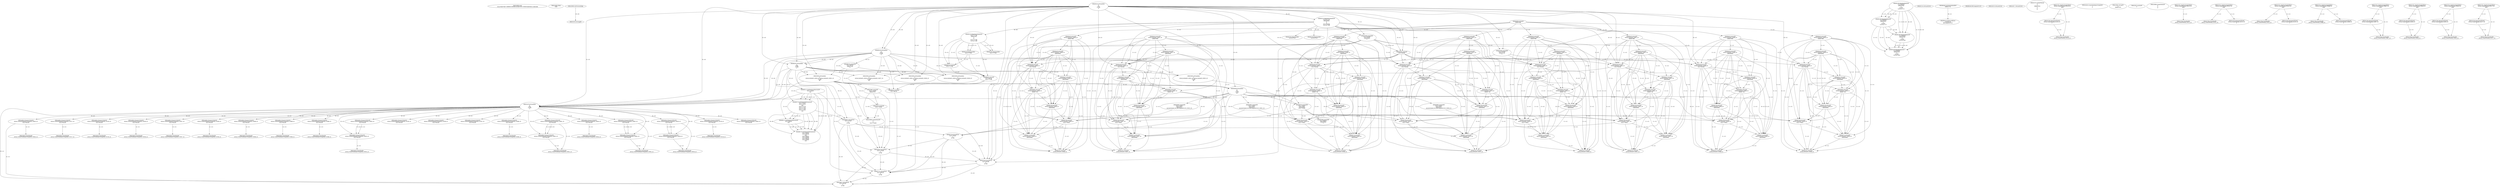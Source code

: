// Global SCDG with merge call
digraph {
	0 [label="268454688.main
525a7094076dc7ccffe9d315859d5ca54a9c19511500e81dafc640cc14462569"]
	1 [label="268454699.Sleep
1000"]
	2 [label="268450908.GetProcessHeap
"]
	3 [label="268465424.VirtualAlloc
0
128
12288
4"]
	4 [label="268465190.RegOpenKeyExW
2147483650
268501000
0
131097
2147417172"]
	5 [label="268465223.RegQueryValueExW
2147417376
268500984
0
0
3221762048
2147417188"]
	3 -> 5 [label="(0-->5)"]
	6 [label="268465254.GetLastError
"]
	7 [label="268465263.RegCloseKey
2147417376"]
	5 -> 7 [label="(1-->1)"]
	8 [label="268465489.wsprintfW
3221762048
268500964
0"]
	3 -> 8 [label="(0-->1)"]
	5 -> 8 [label="(5-->1)"]
	9 [label="268466183.VirtualAlloc
0
1024
12288
4"]
	3 -> 9 [label="(3-->3)"]
	3 -> 9 [label="(4-->4)"]
	10 [label="268466202.VirtualAlloc
0
3596
12288
4"]
	3 -> 10 [label="(3-->3)"]
	9 -> 10 [label="(3-->3)"]
	3 -> 10 [label="(4-->4)"]
	9 -> 10 [label="(4-->4)"]
	11 [label="268466212.GetWindowsDirectoryW
3221770240
256"]
	10 -> 11 [label="(0-->1)"]
	12 [label="268466270.GetVolumeInformationW
3221770240
3221770752
256
3221771776
3221771784
3221771780
3221771264
256"]
	10 -> 12 [label="(0-->1)"]
	11 -> 12 [label="(1-->1)"]
	11 -> 12 [label="(2-->3)"]
	11 -> 12 [label="(2-->8)"]
	13 [label="268465190.RegOpenKeyExW
2147483650
268501632
0
131097
2147417172"]
	4 -> 13 [label="(1-->1)"]
	4 -> 13 [label="(4-->4)"]
	4 -> 13 [label="(5-->5)"]
	14 [label="268465223.RegQueryValueExW
3221771788
268501592
0
0
3221771788
2147417188"]
	5 -> 14 [label="(6-->6)"]
	15 [label="268465239.RegCloseKey
3221771788"]
	14 -> 15 [label="(1-->1)"]
	14 -> 15 [label="(5-->1)"]
	16 [label="268466320.lstrlenW
3221771788"]
	14 -> 16 [label="(1-->1)"]
	14 -> 16 [label="(5-->1)"]
	15 -> 16 [label="(1-->1)"]
	17 [label="268466376.wsprintfW
3221766144
268501204
0"]
	9 -> 17 [label="(0-->1)"]
	18 [label="268466397.lstrcatW
3221766144
3221771788"]
	9 -> 18 [label="(0-->1)"]
	17 -> 18 [label="(1-->1)"]
	14 -> 18 [label="(1-->2)"]
	14 -> 18 [label="(5-->2)"]
	15 -> 18 [label="(1-->2)"]
	16 -> 18 [label="(1-->2)"]
	19 [label="268466409.GetModuleHandleW
268501752"]
	20 [label="268466416.GetProcAddress
270536744
RtlComputeCrc32"]
	19 -> 20 [label="(0-->1)"]
	21 [label="268466432.lstrlenW
3221766144"]
	9 -> 21 [label="(0-->1)"]
	17 -> 21 [label="(1-->1)"]
	18 -> 21 [label="(1-->1)"]
	22 [label="268466449.RtlComputeCrc32
"]
	23 [label="268466481.VirtualFree
3221770240
0
32768"]
	10 -> 23 [label="(0-->1)"]
	11 -> 23 [label="(1-->1)"]
	12 -> 23 [label="(1-->1)"]
	24 [label="268464882.lstrlenW
3221762048"]
	3 -> 24 [label="(0-->1)"]
	5 -> 24 [label="(5-->1)"]
	8 -> 24 [label="(1-->1)"]
	25 [label="268464893.lstrlenW
268497860"]
	26 [label="268453932.VirtualAlloc
0
retval_lstrlenW_32833_32_retval_lstrlenW_32831_32
12288
64"]
	3 -> 26 [label="(3-->3)"]
	9 -> 26 [label="(3-->3)"]
	10 -> 26 [label="(3-->3)"]
	27 [label="268453967.lstrcpyW
3221774336
268497976"]
	26 -> 27 [label="(0-->1)"]
	28 [label="268453974.lstrlenW
3221774336"]
	26 -> 28 [label="(0-->1)"]
	27 -> 28 [label="(1-->1)"]
	29 [label="268464425.lstrcatW
retval_lstrlenW_32851_32
268497860"]
	25 -> 29 [label="(1-->2)"]
	30 [label="268464433.lstrcatW
retval_lstrlenW_32851_32
268500944"]
	29 -> 30 [label="(1-->1)"]
	31 [label="268464439.lstrcatW
retval_lstrlenW_32851_32
3221762048"]
	29 -> 31 [label="(1-->1)"]
	30 -> 31 [label="(1-->1)"]
	3 -> 31 [label="(0-->2)"]
	5 -> 31 [label="(5-->2)"]
	8 -> 31 [label="(1-->2)"]
	24 -> 31 [label="(1-->2)"]
	32 [label="268464447.lstrcatW
retval_lstrlenW_32851_32
268500948"]
	29 -> 32 [label="(1-->1)"]
	30 -> 32 [label="(1-->1)"]
	31 -> 32 [label="(1-->1)"]
	33 [label="268464636.VirtualAlloc
0
66
12288
64"]
	3 -> 33 [label="(3-->3)"]
	9 -> 33 [label="(3-->3)"]
	10 -> 33 [label="(3-->3)"]
	26 -> 33 [label="(3-->3)"]
	26 -> 33 [label="(4-->4)"]
	34 [label="268464662.wsprintfW
3221778432
268500952
unconstrained_ret_RtlComputeCrc32_32821_32"]
	33 -> 34 [label="(0-->1)"]
	35 [label="268464692.lstrcatW
retval_lstrlenW_32851_32
268497764"]
	29 -> 35 [label="(1-->1)"]
	30 -> 35 [label="(1-->1)"]
	31 -> 35 [label="(1-->1)"]
	32 -> 35 [label="(1-->1)"]
	36 [label="268464700.lstrcatW
retval_lstrlenW_32851_32
268500944"]
	29 -> 36 [label="(1-->1)"]
	30 -> 36 [label="(1-->1)"]
	31 -> 36 [label="(1-->1)"]
	32 -> 36 [label="(1-->1)"]
	35 -> 36 [label="(1-->1)"]
	30 -> 36 [label="(2-->2)"]
	37 [label="268464706.lstrcatW
retval_lstrlenW_32851_32
3221778432"]
	29 -> 37 [label="(1-->1)"]
	30 -> 37 [label="(1-->1)"]
	31 -> 37 [label="(1-->1)"]
	32 -> 37 [label="(1-->1)"]
	35 -> 37 [label="(1-->1)"]
	36 -> 37 [label="(1-->1)"]
	33 -> 37 [label="(0-->2)"]
	34 -> 37 [label="(1-->2)"]
	38 [label="268464714.lstrcatW
retval_lstrlenW_32851_32
268500948"]
	29 -> 38 [label="(1-->1)"]
	30 -> 38 [label="(1-->1)"]
	31 -> 38 [label="(1-->1)"]
	32 -> 38 [label="(1-->1)"]
	35 -> 38 [label="(1-->1)"]
	36 -> 38 [label="(1-->1)"]
	37 -> 38 [label="(1-->1)"]
	32 -> 38 [label="(2-->2)"]
	39 [label="268464726.VirtualFree
3221778432
0
32768"]
	33 -> 39 [label="(0-->1)"]
	34 -> 39 [label="(1-->1)"]
	37 -> 39 [label="(2-->1)"]
	23 -> 39 [label="(3-->3)"]
	40 [label="268464767.lstrlenW
retval_lstrlenW_32851_32"]
	29 -> 40 [label="(1-->1)"]
	30 -> 40 [label="(1-->1)"]
	31 -> 40 [label="(1-->1)"]
	32 -> 40 [label="(1-->1)"]
	35 -> 40 [label="(1-->1)"]
	36 -> 40 [label="(1-->1)"]
	37 -> 40 [label="(1-->1)"]
	38 -> 40 [label="(1-->1)"]
	41 [label="268453998.CreateMutexW
0
0
3221774336"]
	26 -> 41 [label="(0-->3)"]
	27 -> 41 [label="(1-->3)"]
	28 -> 41 [label="(1-->3)"]
	42 [label="268454010.GetLastError
"]
	43 [label="268454017.GetLastError
"]
	44 [label="268454043.VirtualFree
3221774336
0
32768"]
	26 -> 44 [label="(0-->1)"]
	27 -> 44 [label="(1-->1)"]
	28 -> 44 [label="(1-->1)"]
	41 -> 44 [label="(3-->1)"]
	23 -> 44 [label="(3-->3)"]
	39 -> 44 [label="(3-->3)"]
	45 [label="268467629.VirtualFree
3221762048
0
32768"]
	3 -> 45 [label="(0-->1)"]
	5 -> 45 [label="(5-->1)"]
	8 -> 45 [label="(1-->1)"]
	24 -> 45 [label="(1-->1)"]
	31 -> 45 [label="(2-->1)"]
	23 -> 45 [label="(3-->3)"]
	39 -> 45 [label="(3-->3)"]
	44 -> 45 [label="(3-->3)"]
	46 [label="268467737.VirtualFree
3221766144
0
32768"]
	9 -> 46 [label="(0-->1)"]
	17 -> 46 [label="(1-->1)"]
	18 -> 46 [label="(1-->1)"]
	21 -> 46 [label="(1-->1)"]
	23 -> 46 [label="(3-->3)"]
	39 -> 46 [label="(3-->3)"]
	44 -> 46 [label="(3-->3)"]
	45 -> 46 [label="(3-->3)"]
	47 [label="268454737.CreateThread
0
0
268447024
0
0
0"]
	48 [label="268454761.WaitForSingleObject
retval_CreateThread_33133_32
5000"]
	49 [label="268454780.TerminateThread
retval_CreateThread_33133_32
0"]
	48 -> 49 [label="(1-->1)"]
	50 [label="268454790.CloseHandle
retval_CreateThread_33133_32"]
	48 -> 50 [label="(1-->1)"]
	49 -> 50 [label="(1-->1)"]
	51 [label="268454450.CreateToolhelp32Snapshot
2
0"]
	52 [label="268454476.VirtualAlloc
0
556
12288
4"]
	3 -> 52 [label="(3-->3)"]
	9 -> 52 [label="(3-->3)"]
	10 -> 52 [label="(3-->3)"]
	26 -> 52 [label="(3-->3)"]
	33 -> 52 [label="(3-->3)"]
	3 -> 52 [label="(4-->4)"]
	9 -> 52 [label="(4-->4)"]
	10 -> 52 [label="(4-->4)"]
	53 [label="268454533.lstrcmpiW
"]
	2 -> 53 [label="(0-->0)"]
	54 [label="268454602.Process32NextW
retval_CreateToolhelp32Snapshot_33390_32
3221782528"]
	52 -> 54 [label="(0-->2)"]
	55 [label="268465263.RegCloseKey
3221771788"]
	14 -> 55 [label="(1-->1)"]
	14 -> 55 [label="(5-->1)"]
	56 [label="268453932.VirtualAlloc
0
retval_lstrlenW_32822_32_retval_lstrlenW_32825_32
12288
64"]
	3 -> 56 [label="(3-->3)"]
	9 -> 56 [label="(3-->3)"]
	10 -> 56 [label="(3-->3)"]
	57 [label="268453967.lstrcpyW
0
268497976"]
	58 [label="268453974.lstrlenW
0"]
	59 [label="268464425.lstrcatW
retval_lstrlenW_32839_32
268497860"]
	25 -> 59 [label="(1-->2)"]
	60 [label="268464433.lstrcatW
retval_lstrlenW_32839_32
268500944"]
	59 -> 60 [label="(1-->1)"]
	61 [label="268464439.lstrcatW
retval_lstrlenW_32839_32
3221762048"]
	59 -> 61 [label="(1-->1)"]
	60 -> 61 [label="(1-->1)"]
	3 -> 61 [label="(0-->2)"]
	8 -> 61 [label="(1-->2)"]
	24 -> 61 [label="(1-->2)"]
	62 [label="268464447.lstrcatW
retval_lstrlenW_32839_32
268500948"]
	59 -> 62 [label="(1-->1)"]
	60 -> 62 [label="(1-->1)"]
	61 -> 62 [label="(1-->1)"]
	63 [label="268464679.wsprintfW
3221778432
268500964
3221774336"]
	33 -> 63 [label="(0-->1)"]
	8 -> 63 [label="(2-->2)"]
	56 -> 63 [label="(0-->3)"]
	64 [label="268464692.lstrcatW
retval_lstrlenW_32839_32
268497764"]
	59 -> 64 [label="(1-->1)"]
	60 -> 64 [label="(1-->1)"]
	61 -> 64 [label="(1-->1)"]
	62 -> 64 [label="(1-->1)"]
	65 [label="268464700.lstrcatW
retval_lstrlenW_32839_32
268500944"]
	59 -> 65 [label="(1-->1)"]
	60 -> 65 [label="(1-->1)"]
	61 -> 65 [label="(1-->1)"]
	62 -> 65 [label="(1-->1)"]
	64 -> 65 [label="(1-->1)"]
	60 -> 65 [label="(2-->2)"]
	66 [label="268464706.lstrcatW
retval_lstrlenW_32839_32
3221778432"]
	59 -> 66 [label="(1-->1)"]
	60 -> 66 [label="(1-->1)"]
	61 -> 66 [label="(1-->1)"]
	62 -> 66 [label="(1-->1)"]
	64 -> 66 [label="(1-->1)"]
	65 -> 66 [label="(1-->1)"]
	33 -> 66 [label="(0-->2)"]
	63 -> 66 [label="(1-->2)"]
	67 [label="268464714.lstrcatW
retval_lstrlenW_32839_32
268500948"]
	59 -> 67 [label="(1-->1)"]
	60 -> 67 [label="(1-->1)"]
	61 -> 67 [label="(1-->1)"]
	62 -> 67 [label="(1-->1)"]
	64 -> 67 [label="(1-->1)"]
	65 -> 67 [label="(1-->1)"]
	66 -> 67 [label="(1-->1)"]
	62 -> 67 [label="(2-->2)"]
	68 [label="268464767.lstrlenW
retval_lstrlenW_32839_32"]
	59 -> 68 [label="(1-->1)"]
	60 -> 68 [label="(1-->1)"]
	61 -> 68 [label="(1-->1)"]
	62 -> 68 [label="(1-->1)"]
	64 -> 68 [label="(1-->1)"]
	65 -> 68 [label="(1-->1)"]
	66 -> 68 [label="(1-->1)"]
	67 -> 68 [label="(1-->1)"]
	69 [label="268453998.CreateMutexW
0
0
0"]
	70 [label="268454761.WaitForSingleObject
retval_CreateThread_33122_32
5000"]
	71 [label="268454790.CloseHandle
retval_CreateThread_33122_32"]
	70 -> 71 [label="(1-->1)"]
	72 [label="268454602.Process32NextW
retval_CreateToolhelp32Snapshot_33765_32
3221782528"]
	52 -> 72 [label="(0-->2)"]
	73 [label="268453932.VirtualAlloc
0
retval_lstrlenW_32829_32_retval_lstrlenW_32827_32
12288
64"]
	3 -> 73 [label="(3-->3)"]
	9 -> 73 [label="(3-->3)"]
	10 -> 73 [label="(3-->3)"]
	74 [label="268464425.lstrcatW
retval_lstrlenW_32849_32
268497860"]
	25 -> 74 [label="(1-->2)"]
	75 [label="268464433.lstrcatW
retval_lstrlenW_32849_32
268500944"]
	74 -> 75 [label="(1-->1)"]
	76 [label="268464439.lstrcatW
retval_lstrlenW_32849_32
3221762048"]
	74 -> 76 [label="(1-->1)"]
	75 -> 76 [label="(1-->1)"]
	3 -> 76 [label="(0-->2)"]
	5 -> 76 [label="(5-->2)"]
	8 -> 76 [label="(1-->2)"]
	24 -> 76 [label="(1-->2)"]
	77 [label="268464447.lstrcatW
retval_lstrlenW_32849_32
268500948"]
	74 -> 77 [label="(1-->1)"]
	75 -> 77 [label="(1-->1)"]
	76 -> 77 [label="(1-->1)"]
	78 [label="268464662.wsprintfW
3221778432
268500952
unconstrained_ret_RtlComputeCrc32_32815_32"]
	33 -> 78 [label="(0-->1)"]
	79 [label="268464692.lstrcatW
retval_lstrlenW_32849_32
268497764"]
	74 -> 79 [label="(1-->1)"]
	75 -> 79 [label="(1-->1)"]
	76 -> 79 [label="(1-->1)"]
	77 -> 79 [label="(1-->1)"]
	80 [label="268464700.lstrcatW
retval_lstrlenW_32849_32
268500944"]
	74 -> 80 [label="(1-->1)"]
	75 -> 80 [label="(1-->1)"]
	76 -> 80 [label="(1-->1)"]
	77 -> 80 [label="(1-->1)"]
	79 -> 80 [label="(1-->1)"]
	75 -> 80 [label="(2-->2)"]
	81 [label="268464706.lstrcatW
retval_lstrlenW_32849_32
3221778432"]
	74 -> 81 [label="(1-->1)"]
	75 -> 81 [label="(1-->1)"]
	76 -> 81 [label="(1-->1)"]
	77 -> 81 [label="(1-->1)"]
	79 -> 81 [label="(1-->1)"]
	80 -> 81 [label="(1-->1)"]
	33 -> 81 [label="(0-->2)"]
	78 -> 81 [label="(1-->2)"]
	82 [label="268464714.lstrcatW
retval_lstrlenW_32849_32
268500948"]
	74 -> 82 [label="(1-->1)"]
	75 -> 82 [label="(1-->1)"]
	76 -> 82 [label="(1-->1)"]
	77 -> 82 [label="(1-->1)"]
	79 -> 82 [label="(1-->1)"]
	80 -> 82 [label="(1-->1)"]
	81 -> 82 [label="(1-->1)"]
	77 -> 82 [label="(2-->2)"]
	83 [label="268464767.lstrlenW
retval_lstrlenW_32849_32"]
	74 -> 83 [label="(1-->1)"]
	75 -> 83 [label="(1-->1)"]
	76 -> 83 [label="(1-->1)"]
	77 -> 83 [label="(1-->1)"]
	79 -> 83 [label="(1-->1)"]
	80 -> 83 [label="(1-->1)"]
	81 -> 83 [label="(1-->1)"]
	82 -> 83 [label="(1-->1)"]
	84 [label="268454761.WaitForSingleObject
retval_CreateThread_33131_32
5000"]
	85 [label="268454790.CloseHandle
retval_CreateThread_33131_32"]
	84 -> 85 [label="(1-->1)"]
	86 [label="268454602.Process32NextW
retval_CreateToolhelp32Snapshot_33766_32
3221782528"]
	52 -> 86 [label="(0-->2)"]
	87 [label="268465239.RegCloseKey
2147417376"]
	5 -> 87 [label="(1-->1)"]
	88 [label="268465489.wsprintfW
3221762048
268501104
0"]
	3 -> 88 [label="(0-->1)"]
	5 -> 88 [label="(5-->1)"]
	89 [label="268453932.VirtualAlloc
0
retval_lstrlenW_32832_32_retval_lstrlenW_32830_32
12288
64"]
	3 -> 89 [label="(3-->3)"]
	9 -> 89 [label="(3-->3)"]
	10 -> 89 [label="(3-->3)"]
	90 [label="268464425.lstrcatW
retval_lstrlenW_32850_32
268497860"]
	25 -> 90 [label="(1-->2)"]
	91 [label="268464433.lstrcatW
retval_lstrlenW_32850_32
268500944"]
	90 -> 91 [label="(1-->1)"]
	92 [label="268464439.lstrcatW
retval_lstrlenW_32850_32
3221762048"]
	90 -> 92 [label="(1-->1)"]
	91 -> 92 [label="(1-->1)"]
	3 -> 92 [label="(0-->2)"]
	5 -> 92 [label="(5-->2)"]
	24 -> 92 [label="(1-->2)"]
	88 -> 92 [label="(1-->2)"]
	93 [label="268464447.lstrcatW
retval_lstrlenW_32850_32
268500948"]
	90 -> 93 [label="(1-->1)"]
	91 -> 93 [label="(1-->1)"]
	92 -> 93 [label="(1-->1)"]
	94 [label="268464662.wsprintfW
3221778432
268500952
unconstrained_ret_RtlComputeCrc32_32820_32"]
	33 -> 94 [label="(0-->1)"]
	95 [label="268464692.lstrcatW
retval_lstrlenW_32850_32
268497764"]
	90 -> 95 [label="(1-->1)"]
	91 -> 95 [label="(1-->1)"]
	92 -> 95 [label="(1-->1)"]
	93 -> 95 [label="(1-->1)"]
	96 [label="268464700.lstrcatW
retval_lstrlenW_32850_32
268500944"]
	90 -> 96 [label="(1-->1)"]
	91 -> 96 [label="(1-->1)"]
	92 -> 96 [label="(1-->1)"]
	93 -> 96 [label="(1-->1)"]
	95 -> 96 [label="(1-->1)"]
	91 -> 96 [label="(2-->2)"]
	97 [label="268464706.lstrcatW
retval_lstrlenW_32850_32
3221778432"]
	90 -> 97 [label="(1-->1)"]
	91 -> 97 [label="(1-->1)"]
	92 -> 97 [label="(1-->1)"]
	93 -> 97 [label="(1-->1)"]
	95 -> 97 [label="(1-->1)"]
	96 -> 97 [label="(1-->1)"]
	33 -> 97 [label="(0-->2)"]
	94 -> 97 [label="(1-->2)"]
	98 [label="268464714.lstrcatW
retval_lstrlenW_32850_32
268500948"]
	90 -> 98 [label="(1-->1)"]
	91 -> 98 [label="(1-->1)"]
	92 -> 98 [label="(1-->1)"]
	93 -> 98 [label="(1-->1)"]
	95 -> 98 [label="(1-->1)"]
	96 -> 98 [label="(1-->1)"]
	97 -> 98 [label="(1-->1)"]
	93 -> 98 [label="(2-->2)"]
	99 [label="268464767.lstrlenW
retval_lstrlenW_32850_32"]
	90 -> 99 [label="(1-->1)"]
	91 -> 99 [label="(1-->1)"]
	92 -> 99 [label="(1-->1)"]
	93 -> 99 [label="(1-->1)"]
	95 -> 99 [label="(1-->1)"]
	96 -> 99 [label="(1-->1)"]
	97 -> 99 [label="(1-->1)"]
	98 -> 99 [label="(1-->1)"]
	100 [label="268454761.WaitForSingleObject
retval_CreateThread_33132_32
5000"]
	101 [label="268454790.CloseHandle
retval_CreateThread_33132_32"]
	100 -> 101 [label="(1-->1)"]
	102 [label="268454602.Process32NextW
retval_CreateToolhelp32Snapshot_33767_32
3221782528"]
	52 -> 102 [label="(0-->2)"]
	103 [label="268454761.WaitForSingleObject
retval_CreateThread_32998_32
5000"]
	104 [label="268454790.CloseHandle
retval_CreateThread_32998_32"]
	103 -> 104 [label="(1-->1)"]
	105 [label="268454501.Process32FirstW
retval_CreateToolhelp32Snapshot_33055_32
3221782528"]
	52 -> 105 [label="(0-->2)"]
	106 [label="268454602.Process32NextW
retval_CreateToolhelp32Snapshot_33055_32
3221782528"]
	105 -> 106 [label="(1-->1)"]
	52 -> 106 [label="(0-->2)"]
	105 -> 106 [label="(2-->2)"]
	107 [label="268453932.VirtualAlloc
0
retval_lstrlenW_32828_32_retval_lstrlenW_32826_32
12288
64"]
	3 -> 107 [label="(3-->3)"]
	9 -> 107 [label="(3-->3)"]
	10 -> 107 [label="(3-->3)"]
	108 [label="268464425.lstrcatW
retval_lstrlenW_32840_32
268497860"]
	25 -> 108 [label="(1-->2)"]
	109 [label="268464433.lstrcatW
retval_lstrlenW_32840_32
268500944"]
	108 -> 109 [label="(1-->1)"]
	110 [label="268464439.lstrcatW
retval_lstrlenW_32840_32
3221762048"]
	108 -> 110 [label="(1-->1)"]
	109 -> 110 [label="(1-->1)"]
	3 -> 110 [label="(0-->2)"]
	5 -> 110 [label="(5-->2)"]
	24 -> 110 [label="(1-->2)"]
	88 -> 110 [label="(1-->2)"]
	111 [label="268464447.lstrcatW
retval_lstrlenW_32840_32
268500948"]
	108 -> 111 [label="(1-->1)"]
	109 -> 111 [label="(1-->1)"]
	110 -> 111 [label="(1-->1)"]
	112 [label="268464692.lstrcatW
retval_lstrlenW_32840_32
268497764"]
	108 -> 112 [label="(1-->1)"]
	109 -> 112 [label="(1-->1)"]
	110 -> 112 [label="(1-->1)"]
	111 -> 112 [label="(1-->1)"]
	113 [label="268464700.lstrcatW
retval_lstrlenW_32840_32
268500944"]
	108 -> 113 [label="(1-->1)"]
	109 -> 113 [label="(1-->1)"]
	110 -> 113 [label="(1-->1)"]
	111 -> 113 [label="(1-->1)"]
	112 -> 113 [label="(1-->1)"]
	109 -> 113 [label="(2-->2)"]
	114 [label="268464706.lstrcatW
retval_lstrlenW_32840_32
3221778432"]
	108 -> 114 [label="(1-->1)"]
	109 -> 114 [label="(1-->1)"]
	110 -> 114 [label="(1-->1)"]
	111 -> 114 [label="(1-->1)"]
	112 -> 114 [label="(1-->1)"]
	113 -> 114 [label="(1-->1)"]
	33 -> 114 [label="(0-->2)"]
	63 -> 114 [label="(1-->2)"]
	115 [label="268464714.lstrcatW
retval_lstrlenW_32840_32
268500948"]
	108 -> 115 [label="(1-->1)"]
	109 -> 115 [label="(1-->1)"]
	110 -> 115 [label="(1-->1)"]
	111 -> 115 [label="(1-->1)"]
	112 -> 115 [label="(1-->1)"]
	113 -> 115 [label="(1-->1)"]
	114 -> 115 [label="(1-->1)"]
	111 -> 115 [label="(2-->2)"]
	116 [label="268464767.lstrlenW
retval_lstrlenW_32840_32"]
	108 -> 116 [label="(1-->1)"]
	109 -> 116 [label="(1-->1)"]
	110 -> 116 [label="(1-->1)"]
	111 -> 116 [label="(1-->1)"]
	112 -> 116 [label="(1-->1)"]
	113 -> 116 [label="(1-->1)"]
	114 -> 116 [label="(1-->1)"]
	115 -> 116 [label="(1-->1)"]
	117 [label="268454761.WaitForSingleObject
retval_CreateThread_32997_32
5000"]
	118 [label="268454780.TerminateThread
retval_CreateThread_32997_32
0"]
	117 -> 118 [label="(1-->1)"]
	119 [label="268454790.CloseHandle
retval_CreateThread_32997_32"]
	117 -> 119 [label="(1-->1)"]
	118 -> 119 [label="(1-->1)"]
	120 [label="268454602.Process32NextW
retval_CreateToolhelp32Snapshot_33043_32
3221782528"]
	52 -> 120 [label="(0-->2)"]
	121 [label="268454627.VirtualFree
3221782528
0
32768"]
	52 -> 121 [label="(0-->1)"]
	120 -> 121 [label="(2-->1)"]
	23 -> 121 [label="(3-->3)"]
	39 -> 121 [label="(3-->3)"]
	44 -> 121 [label="(3-->3)"]
	45 -> 121 [label="(3-->3)"]
	46 -> 121 [label="(3-->3)"]
	122 [label="268454634.CloseHandle
retval_CreateToolhelp32Snapshot_33043_32"]
	120 -> 122 [label="(1-->1)"]
	123 [label="268465190.RegOpenKeyExW
2147483650
268501000
0
131097
2147417052"]
	4 -> 123 [label="(1-->1)"]
	13 -> 123 [label="(1-->1)"]
	4 -> 123 [label="(2-->2)"]
	4 -> 123 [label="(4-->4)"]
	13 -> 123 [label="(4-->4)"]
	124 [label="268454780.TerminateThread
retval_CreateThread_32998_32
0"]
	103 -> 124 [label="(1-->1)"]
	125 [label="268454602.Process32NextW
retval_CreateToolhelp32Snapshot_33044_32
3221782528"]
	52 -> 125 [label="(0-->2)"]
	126 [label="268454634.CloseHandle
retval_CreateToolhelp32Snapshot_33044_32"]
	125 -> 126 [label="(1-->1)"]
	127 [label="268465489.wsprintfW
3221786624
268500964
0"]
	63 -> 127 [label="(2-->2)"]
	128 [label="268466212.GetWindowsDirectoryW
3221794816
256"]
	11 -> 128 [label="(2-->2)"]
	12 -> 128 [label="(3-->2)"]
	12 -> 128 [label="(8-->2)"]
	129 [label="268466270.GetVolumeInformationW
3221794816
3221795328
256
3221796352
3221796360
3221796356
3221795840
256"]
	128 -> 129 [label="(1-->1)"]
	11 -> 129 [label="(2-->3)"]
	12 -> 129 [label="(3-->3)"]
	12 -> 129 [label="(8-->3)"]
	128 -> 129 [label="(2-->3)"]
	11 -> 129 [label="(2-->8)"]
	12 -> 129 [label="(3-->8)"]
	12 -> 129 [label="(8-->8)"]
	128 -> 129 [label="(2-->8)"]
	130 [label="268465190.RegOpenKeyExW
2147483650
268501632
0
131097
2147417052"]
	4 -> 130 [label="(1-->1)"]
	13 -> 130 [label="(1-->1)"]
	123 -> 130 [label="(1-->1)"]
	13 -> 130 [label="(2-->2)"]
	4 -> 130 [label="(4-->4)"]
	13 -> 130 [label="(4-->4)"]
	123 -> 130 [label="(4-->4)"]
	123 -> 130 [label="(5-->5)"]
	131 [label="268454634.CloseHandle
retval_CreateToolhelp32Snapshot_33055_32"]
	106 -> 131 [label="(1-->1)"]
	132 [label="268464425.lstrcatW
retval_lstrlenW_32847_32
268497860"]
	25 -> 132 [label="(1-->2)"]
	133 [label="268464433.lstrcatW
retval_lstrlenW_32847_32
268500944"]
	132 -> 133 [label="(1-->1)"]
	134 [label="268464439.lstrcatW
retval_lstrlenW_32847_32
3221762048"]
	132 -> 134 [label="(1-->1)"]
	133 -> 134 [label="(1-->1)"]
	3 -> 134 [label="(0-->2)"]
	5 -> 134 [label="(5-->2)"]
	8 -> 134 [label="(1-->2)"]
	24 -> 134 [label="(1-->2)"]
	135 [label="268464447.lstrcatW
retval_lstrlenW_32847_32
268500948"]
	132 -> 135 [label="(1-->1)"]
	133 -> 135 [label="(1-->1)"]
	134 -> 135 [label="(1-->1)"]
	136 [label="268464692.lstrcatW
retval_lstrlenW_32847_32
268497764"]
	132 -> 136 [label="(1-->1)"]
	133 -> 136 [label="(1-->1)"]
	134 -> 136 [label="(1-->1)"]
	135 -> 136 [label="(1-->1)"]
	137 [label="268464700.lstrcatW
retval_lstrlenW_32847_32
268500944"]
	132 -> 137 [label="(1-->1)"]
	133 -> 137 [label="(1-->1)"]
	134 -> 137 [label="(1-->1)"]
	135 -> 137 [label="(1-->1)"]
	136 -> 137 [label="(1-->1)"]
	133 -> 137 [label="(2-->2)"]
	138 [label="268464706.lstrcatW
retval_lstrlenW_32847_32
3221778432"]
	132 -> 138 [label="(1-->1)"]
	133 -> 138 [label="(1-->1)"]
	134 -> 138 [label="(1-->1)"]
	135 -> 138 [label="(1-->1)"]
	136 -> 138 [label="(1-->1)"]
	137 -> 138 [label="(1-->1)"]
	33 -> 138 [label="(0-->2)"]
	63 -> 138 [label="(1-->2)"]
	139 [label="268464714.lstrcatW
retval_lstrlenW_32847_32
268500948"]
	132 -> 139 [label="(1-->1)"]
	133 -> 139 [label="(1-->1)"]
	134 -> 139 [label="(1-->1)"]
	135 -> 139 [label="(1-->1)"]
	136 -> 139 [label="(1-->1)"]
	137 -> 139 [label="(1-->1)"]
	138 -> 139 [label="(1-->1)"]
	135 -> 139 [label="(2-->2)"]
	140 [label="268464767.lstrlenW
retval_lstrlenW_32847_32"]
	132 -> 140 [label="(1-->1)"]
	133 -> 140 [label="(1-->1)"]
	134 -> 140 [label="(1-->1)"]
	135 -> 140 [label="(1-->1)"]
	136 -> 140 [label="(1-->1)"]
	137 -> 140 [label="(1-->1)"]
	138 -> 140 [label="(1-->1)"]
	139 -> 140 [label="(1-->1)"]
	141 [label="268454501.Process32FirstW
retval_CreateToolhelp32Snapshot_33001_32
3221782528"]
	52 -> 141 [label="(0-->2)"]
	142 [label="268454602.Process32NextW
retval_CreateToolhelp32Snapshot_33001_32
3221782528"]
	141 -> 142 [label="(1-->1)"]
	52 -> 142 [label="(0-->2)"]
	141 -> 142 [label="(2-->2)"]
	143 [label="268454634.CloseHandle
retval_CreateToolhelp32Snapshot_33001_32"]
	141 -> 143 [label="(1-->1)"]
	142 -> 143 [label="(1-->1)"]
	144 [label="268464425.lstrcatW
retval_lstrlenW_32848_32
268497860"]
	25 -> 144 [label="(1-->2)"]
	145 [label="268464433.lstrcatW
retval_lstrlenW_32848_32
268500944"]
	144 -> 145 [label="(1-->1)"]
	146 [label="268464439.lstrcatW
retval_lstrlenW_32848_32
3221762048"]
	144 -> 146 [label="(1-->1)"]
	145 -> 146 [label="(1-->1)"]
	3 -> 146 [label="(0-->2)"]
	5 -> 146 [label="(5-->2)"]
	24 -> 146 [label="(1-->2)"]
	88 -> 146 [label="(1-->2)"]
	147 [label="268464447.lstrcatW
retval_lstrlenW_32848_32
268500948"]
	144 -> 147 [label="(1-->1)"]
	145 -> 147 [label="(1-->1)"]
	146 -> 147 [label="(1-->1)"]
	148 [label="268464692.lstrcatW
retval_lstrlenW_32848_32
268497764"]
	144 -> 148 [label="(1-->1)"]
	145 -> 148 [label="(1-->1)"]
	146 -> 148 [label="(1-->1)"]
	147 -> 148 [label="(1-->1)"]
	149 [label="268464700.lstrcatW
retval_lstrlenW_32848_32
268500944"]
	144 -> 149 [label="(1-->1)"]
	145 -> 149 [label="(1-->1)"]
	146 -> 149 [label="(1-->1)"]
	147 -> 149 [label="(1-->1)"]
	148 -> 149 [label="(1-->1)"]
	145 -> 149 [label="(2-->2)"]
	150 [label="268464706.lstrcatW
retval_lstrlenW_32848_32
3221778432"]
	144 -> 150 [label="(1-->1)"]
	145 -> 150 [label="(1-->1)"]
	146 -> 150 [label="(1-->1)"]
	147 -> 150 [label="(1-->1)"]
	148 -> 150 [label="(1-->1)"]
	149 -> 150 [label="(1-->1)"]
	33 -> 150 [label="(0-->2)"]
	63 -> 150 [label="(1-->2)"]
	151 [label="268464714.lstrcatW
retval_lstrlenW_32848_32
268500948"]
	144 -> 151 [label="(1-->1)"]
	145 -> 151 [label="(1-->1)"]
	146 -> 151 [label="(1-->1)"]
	147 -> 151 [label="(1-->1)"]
	148 -> 151 [label="(1-->1)"]
	149 -> 151 [label="(1-->1)"]
	150 -> 151 [label="(1-->1)"]
	147 -> 151 [label="(2-->2)"]
	152 [label="268464767.lstrlenW
retval_lstrlenW_32848_32"]
	144 -> 152 [label="(1-->1)"]
	145 -> 152 [label="(1-->1)"]
	146 -> 152 [label="(1-->1)"]
	147 -> 152 [label="(1-->1)"]
	148 -> 152 [label="(1-->1)"]
	149 -> 152 [label="(1-->1)"]
	150 -> 152 [label="(1-->1)"]
	151 -> 152 [label="(1-->1)"]
	153 [label="268454501.Process32FirstW
retval_CreateToolhelp32Snapshot_33002_32
3221782528"]
	52 -> 153 [label="(0-->2)"]
	154 [label="268454602.Process32NextW
retval_CreateToolhelp32Snapshot_33002_32
3221782528"]
	153 -> 154 [label="(1-->1)"]
	52 -> 154 [label="(0-->2)"]
	153 -> 154 [label="(2-->2)"]
	155 [label="268454634.CloseHandle
retval_CreateToolhelp32Snapshot_33002_32"]
	153 -> 155 [label="(1-->1)"]
	154 -> 155 [label="(1-->1)"]
	156 [label="268454761.WaitForSingleObject
retval_CreateThread_32934_32
5000"]
	157 [label="268454780.TerminateThread
retval_CreateThread_32934_32
0"]
	156 -> 157 [label="(1-->1)"]
	158 [label="268454790.CloseHandle
retval_CreateThread_32934_32"]
	156 -> 158 [label="(1-->1)"]
	157 -> 158 [label="(1-->1)"]
	159 [label="268454501.Process32FirstW
retval_CreateToolhelp32Snapshot_33029_32
3221782528"]
	52 -> 159 [label="(0-->2)"]
	160 [label="268454602.Process32NextW
retval_CreateToolhelp32Snapshot_33029_32
3221782528"]
	159 -> 160 [label="(1-->1)"]
	52 -> 160 [label="(0-->2)"]
	159 -> 160 [label="(2-->2)"]
	161 [label="268454634.CloseHandle
retval_CreateToolhelp32Snapshot_33029_32"]
	159 -> 161 [label="(1-->1)"]
	160 -> 161 [label="(1-->1)"]
	162 [label="268454501.Process32FirstW
retval_CreateToolhelp32Snapshot_33043_32
3221782528"]
	52 -> 162 [label="(0-->2)"]
	163 [label="268454602.Process32NextW
retval_CreateToolhelp32Snapshot_33126_32
3221782528"]
	52 -> 163 [label="(0-->2)"]
	164 [label="268454634.CloseHandle
retval_CreateToolhelp32Snapshot_33126_32"]
	163 -> 164 [label="(1-->1)"]
	165 [label="268454761.WaitForSingleObject
retval_CreateThread_32933_32
5000"]
	166 [label="268454780.TerminateThread
retval_CreateThread_32933_32
0"]
	165 -> 166 [label="(1-->1)"]
	167 [label="268454790.CloseHandle
retval_CreateThread_32933_32"]
	165 -> 167 [label="(1-->1)"]
	166 -> 167 [label="(1-->1)"]
	168 [label="268454602.Process32NextW
retval_CreateToolhelp32Snapshot_33127_32
3221782528"]
	52 -> 168 [label="(0-->2)"]
	169 [label="268454634.CloseHandle
retval_CreateToolhelp32Snapshot_33127_32"]
	168 -> 169 [label="(1-->1)"]
	170 [label="268464425.lstrcatW
retval_lstrlenW_32875_32
268497860"]
	25 -> 170 [label="(1-->2)"]
	171 [label="268464433.lstrcatW
retval_lstrlenW_32875_32
268500944"]
	170 -> 171 [label="(1-->1)"]
	172 [label="268464439.lstrcatW
retval_lstrlenW_32875_32
3221762048"]
	170 -> 172 [label="(1-->1)"]
	171 -> 172 [label="(1-->1)"]
	3 -> 172 [label="(0-->2)"]
	5 -> 172 [label="(5-->2)"]
	8 -> 172 [label="(1-->2)"]
	24 -> 172 [label="(1-->2)"]
	173 [label="268464447.lstrcatW
retval_lstrlenW_32875_32
268500948"]
	170 -> 173 [label="(1-->1)"]
	171 -> 173 [label="(1-->1)"]
	172 -> 173 [label="(1-->1)"]
	174 [label="268464692.lstrcatW
retval_lstrlenW_32875_32
268497764"]
	170 -> 174 [label="(1-->1)"]
	171 -> 174 [label="(1-->1)"]
	172 -> 174 [label="(1-->1)"]
	173 -> 174 [label="(1-->1)"]
	175 [label="268464700.lstrcatW
retval_lstrlenW_32875_32
268500944"]
	170 -> 175 [label="(1-->1)"]
	171 -> 175 [label="(1-->1)"]
	172 -> 175 [label="(1-->1)"]
	173 -> 175 [label="(1-->1)"]
	174 -> 175 [label="(1-->1)"]
	171 -> 175 [label="(2-->2)"]
	176 [label="268464706.lstrcatW
retval_lstrlenW_32875_32
3221778432"]
	170 -> 176 [label="(1-->1)"]
	171 -> 176 [label="(1-->1)"]
	172 -> 176 [label="(1-->1)"]
	173 -> 176 [label="(1-->1)"]
	174 -> 176 [label="(1-->1)"]
	175 -> 176 [label="(1-->1)"]
	33 -> 176 [label="(0-->2)"]
	63 -> 176 [label="(1-->2)"]
	177 [label="268464714.lstrcatW
retval_lstrlenW_32875_32
268500948"]
	170 -> 177 [label="(1-->1)"]
	171 -> 177 [label="(1-->1)"]
	172 -> 177 [label="(1-->1)"]
	173 -> 177 [label="(1-->1)"]
	174 -> 177 [label="(1-->1)"]
	175 -> 177 [label="(1-->1)"]
	176 -> 177 [label="(1-->1)"]
	173 -> 177 [label="(2-->2)"]
	178 [label="268464767.lstrlenW
retval_lstrlenW_32875_32"]
	170 -> 178 [label="(1-->1)"]
	171 -> 178 [label="(1-->1)"]
	172 -> 178 [label="(1-->1)"]
	173 -> 178 [label="(1-->1)"]
	174 -> 178 [label="(1-->1)"]
	175 -> 178 [label="(1-->1)"]
	176 -> 178 [label="(1-->1)"]
	177 -> 178 [label="(1-->1)"]
	179 [label="268454602.Process32NextW
retval_CreateToolhelp32Snapshot_33130_32
3221782528"]
	52 -> 179 [label="(0-->2)"]
	180 [label="268454634.CloseHandle
retval_CreateToolhelp32Snapshot_33130_32"]
	179 -> 180 [label="(1-->1)"]
	181 [label="268454602.Process32NextW
retval_CreateToolhelp32Snapshot_33356_32
3221782528"]
	52 -> 181 [label="(0-->2)"]
	182 [label="268454634.CloseHandle
retval_CreateToolhelp32Snapshot_33356_32"]
	181 -> 182 [label="(1-->1)"]
	183 [label="268454602.Process32NextW
retval_CreateToolhelp32Snapshot_33357_32
3221782528"]
	52 -> 183 [label="(0-->2)"]
	184 [label="268454634.CloseHandle
retval_CreateToolhelp32Snapshot_33357_32"]
	183 -> 184 [label="(1-->1)"]
	185 [label="268454602.Process32NextW
retval_CreateToolhelp32Snapshot_33358_32
3221782528"]
	52 -> 185 [label="(0-->2)"]
	186 [label="268454634.CloseHandle
retval_CreateToolhelp32Snapshot_33358_32"]
	185 -> 186 [label="(1-->1)"]
	187 [label="268454761.WaitForSingleObject
retval_CreateThread_33117_32
5000"]
	188 [label="268454780.TerminateThread
retval_CreateThread_33117_32
0"]
	187 -> 188 [label="(1-->1)"]
	189 [label="268454790.CloseHandle
retval_CreateThread_33117_32"]
	187 -> 189 [label="(1-->1)"]
	188 -> 189 [label="(1-->1)"]
	190 [label="268454602.Process32NextW
retval_CreateToolhelp32Snapshot_33386_32
3221782528"]
	52 -> 190 [label="(0-->2)"]
	191 [label="268454634.CloseHandle
retval_CreateToolhelp32Snapshot_33386_32"]
	190 -> 191 [label="(1-->1)"]
	192 [label="268454780.TerminateThread
retval_CreateThread_33131_32
0"]
	84 -> 192 [label="(1-->1)"]
	193 [label="268454602.Process32NextW
retval_CreateToolhelp32Snapshot_33388_32
3221782528"]
	52 -> 193 [label="(0-->2)"]
	194 [label="268454634.CloseHandle
retval_CreateToolhelp32Snapshot_33388_32"]
	193 -> 194 [label="(1-->1)"]
	195 [label="268454780.TerminateThread
retval_CreateThread_33132_32
0"]
	100 -> 195 [label="(1-->1)"]
	196 [label="268454602.Process32NextW
retval_CreateToolhelp32Snapshot_33389_32
3221782528"]
	52 -> 196 [label="(0-->2)"]
	197 [label="268454634.CloseHandle
retval_CreateToolhelp32Snapshot_33389_32"]
	196 -> 197 [label="(1-->1)"]
	198 [label="268454634.CloseHandle
retval_CreateToolhelp32Snapshot_33390_32"]
	54 -> 198 [label="(1-->1)"]
}
